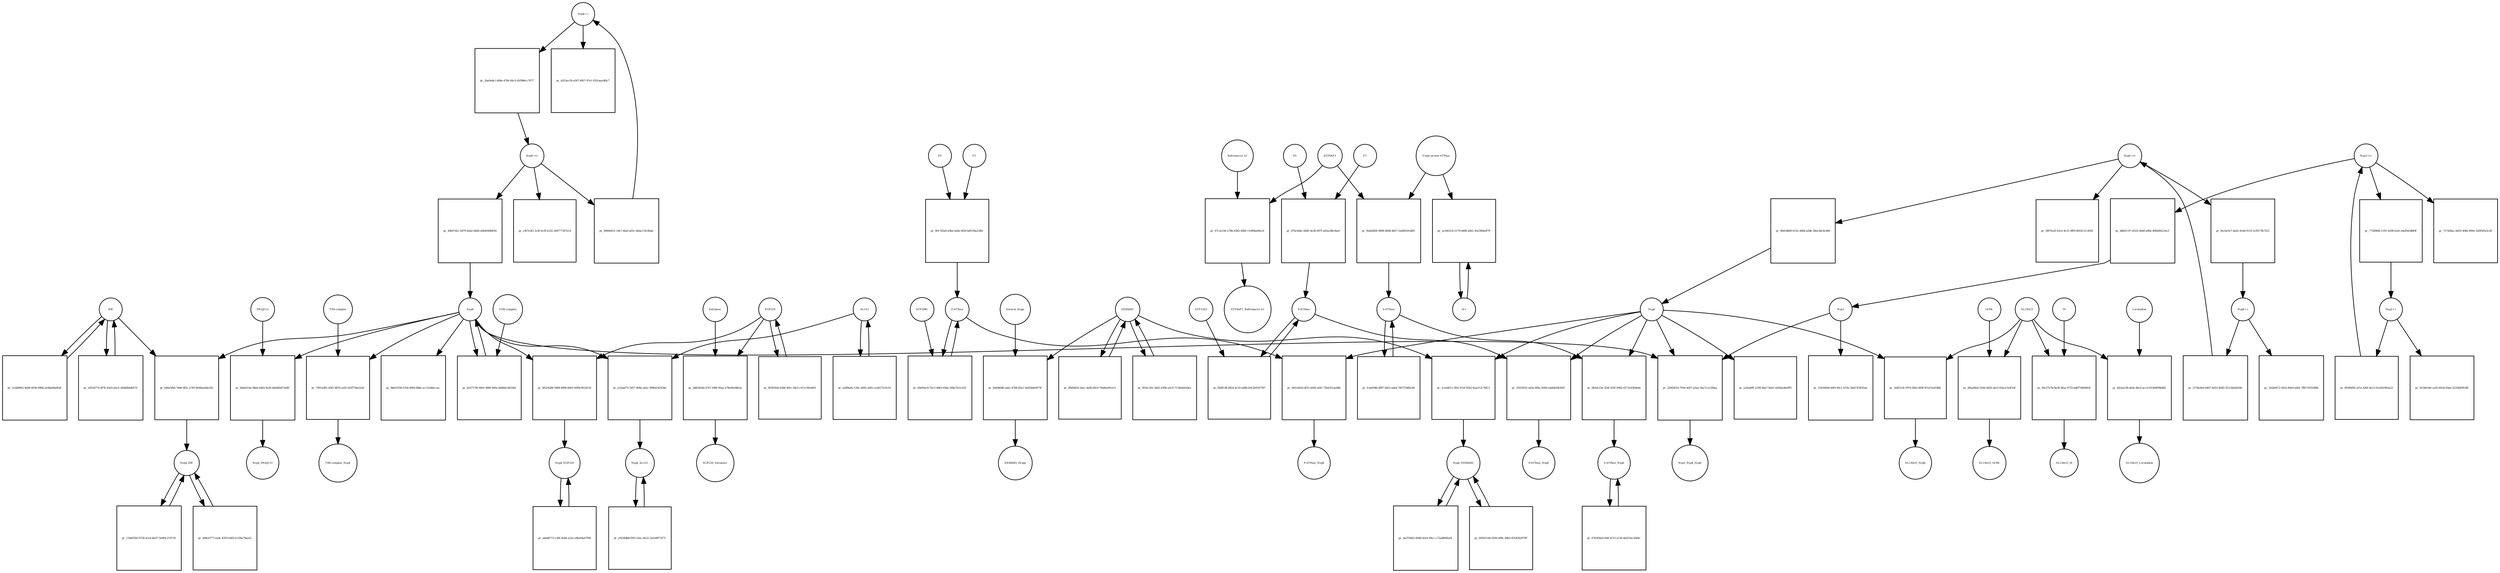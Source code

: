 strict digraph  {
"Nsp4 (-)" [annotation=urn_miriam_pubmed_32353859, bipartite=0, cls="nucleic acid feature", fontsize=4, label="Nsp4 (-)", shape=circle];
"pr_2ba0e8e1-b0be-479e-84c5-d1f966cc7077" [annotation="", bipartite=1, cls=process, fontsize=4, label="pr_2ba0e8e1-b0be-479e-84c5-d1f966cc7077", shape=square];
"Nsp4 (+)" [annotation=urn_miriam_pubmed_32353859, bipartite=0, cls="nucleic acid feature", fontsize=4, label="Nsp4 (+)", shape=circle];
"pr_40b07d2c-0d79-4eb2-bb06-a6b4049bff44" [annotation="", bipartite=1, cls=process, fontsize=4, label="pr_40b07d2c-0d79-4eb2-bb06-a6b4049bff44", shape=square];
Nsp4 [annotation="urn_miriam_ncbiprotein_BCD58761|urn_miriam_taxonomy_2697049", bipartite=0, cls=macromolecule, fontsize=4, label=Nsp4, shape=circle];
"pr_9b610194-f35d-4964-8bbe-ec11e98eccac" [annotation="", bipartite=1, cls=process, fontsize=4, label="pr_9b610194-f35d-4964-8bbe-ec11e98eccac", shape=square];
"pr_cfb7e3f2-3c4f-4cf9-a532-344777307a1d" [annotation="", bipartite=1, cls=process, fontsize=4, label="pr_cfb7e3f2-3c4f-4cf9-a532-344777307a1d", shape=square];
"pr_b44a5fb0-7846-4f5c-a785-8e48aa84a182" [annotation="", bipartite=1, cls=process, fontsize=4, label="pr_b44a5fb0-7846-4f5c-a785-8e48aa84a182", shape=square];
IDE [annotation="urn_miriam_uniprot_P14735|urn_miriam_pubmed_32353859|urn_miriam_doi_10.1210%2Fmend-4-8-1125|urn_miriam_taxonomy_10116", bipartite=0, cls=macromolecule, fontsize=4, label=IDE, shape=circle];
Nsp4_IDE [annotation="", bipartite=0, cls=complex, fontsize=4, label=Nsp4_IDE, shape=circle];
"pr_b49cb777-eedc-4359-b483-fcf29e79ea42" [annotation="", bipartite=1, cls=process, fontsize=4, label="pr_b49cb777-eedc-4359-b483-fcf29e79ea42", shape=square];
"pr_0f524288-5968-4896-8403-60f8c062d150" [annotation="", bipartite=1, cls=process, fontsize=4, label="pr_0f524288-5968-4896-8403-60f8c062d150", shape=square];
NUP210 [annotation="urn_miriam_uniprot_Q8TEM1|urn_miriam_pubmed_14517331", bipartite=0, cls=macromolecule, fontsize=4, label=NUP210, shape=circle];
Nsp4_NUP210 [annotation=urn_miriam_pubmed_14517331, bipartite=0, cls=complex, fontsize=4, label=Nsp4_NUP210, shape=circle];
"pr_11b6d7b0-975b-41a4-8ed7-5e9f9c274718" [annotation="", bipartite=1, cls=process, fontsize=4, label="pr_11b6d7b0-975b-41a4-8ed7-5e9f9c274718", shape=square];
"pr_bbde01da-08a6-4d62-8cf6-4da884472d49" [annotation="", bipartite=1, cls=process, fontsize=4, label="pr_bbde01da-08a6-4d62-8cf6-4da884472d49", shape=square];
DNAJC11 [annotation="urn_miriam_uniprot_Q9NVH1|urn_miriam_pubmed_32353859|urn_miriam_pubmed_25997101", bipartite=0, cls=macromolecule, fontsize=4, label=DNAJC11, shape=circle];
Nsp4_DNAJC11 [annotation="urn_miriam_pubmed_25997101|urn_miriam_pubmed_32353859", bipartite=0, cls=complex, fontsize=4, label=Nsp4_DNAJC11, shape=circle];
"pr_abb48715-c56f-4e84-a22e-e8fe04a07f66" [annotation="", bipartite=1, cls=process, fontsize=4, label="pr_abb48715-c56f-4e84-a22e-e8fe04a07f66", shape=square];
"pr_e32aaf75-5057-408a-ab2c-9f9b414293de" [annotation="", bipartite=1, cls=process, fontsize=4, label="pr_e32aaf75-5057-408a-ab2c-9f9b414293de", shape=square];
ALG11 [annotation="urn_miriam_uniprot_Q2TAA5|urn_miriam_pubmed_20080937", bipartite=0, cls=macromolecule, fontsize=4, label=ALG11, shape=circle];
Nsp4_ALG11 [annotation=urn_miriam_pubmed_20080937, bipartite=0, cls=complex, fontsize=4, label=Nsp4_ALG11, shape=circle];
"pr_8960e631-c8e7-4baf-a03c-deba133c0bab" [annotation="", bipartite=1, cls=process, fontsize=4, label="pr_8960e631-c8e7-4baf-a03c-deba133c0bab", shape=square];
"pr_b253ec59-a567-4957-97e1-f201aaa9fdc7" [annotation="", bipartite=1, cls=process, fontsize=4, label="pr_b253ec59-a567-4957-97e1-f201aaa9fdc7", shape=square];
"Nsp6 (-)" [annotation=urn_miriam_pubmed_32353859, bipartite=0, cls="nucleic acid feature", fontsize=4, label="Nsp6 (-)", shape=circle];
"pr_5178e9a6-b407-4d33-90d5-5f123de66186" [annotation="", bipartite=1, cls=process, fontsize=4, label="pr_5178e9a6-b407-4d33-90d5-5f123de66186", shape=square];
"Nsp6 (+)" [annotation=urn_miriam_pubmed_32353859, bipartite=0, cls="nucleic acid feature", fontsize=4, label="Nsp6 (+)", shape=circle];
"pr_9b454869-615e-446b-a0d6-58ee3dc8c4b0" [annotation="", bipartite=1, cls=process, fontsize=4, label="pr_9b454869-615e-446b-a0d6-58ee3dc8c4b0", shape=square];
Nsp6 [annotation="urn_miriam_taxonomy_2697049|urn_miriam_pubmed_32353859", bipartite=0, cls=macromolecule, fontsize=4, label=Nsp6, shape=circle];
"pr_a20ed6ff-2199-4ba7-8a91-eb59ae4b5ff0" [annotation="", bipartite=1, cls=process, fontsize=4, label="pr_a20ed6ff-2199-4ba7-8a91-eb59ae4b5ff0", shape=square];
"pr_3f87fa20-43ce-4c51-8ff9-8810c511495f" [annotation="", bipartite=1, cls=process, fontsize=4, label="pr_3f87fa20-43ce-4c51-8ff9-8810c511495f", shape=square];
"pr_945c8d1b-df23-4d50-afd5-75b4351ae68b" [annotation="", bipartite=1, cls=process, fontsize=4, label="pr_945c8d1b-df23-4d50-afd5-75b4351ae68b", shape=square];
"F-ATPase" [annotation=urn_miriam_uniprot_O75964, bipartite=0, cls=complex, fontsize=4, label="F-ATPase", shape=circle];
"F-ATPase_Nsp6" [annotation="", bipartite=0, cls=complex, fontsize=4, label="F-ATPase_Nsp6", shape=circle];
"pr_1f925932-ad3a-4f6a-9280-eda84d583647" [annotation="", bipartite=1, cls=process, fontsize=4, label="pr_1f925932-ad3a-4f6a-9280-eda84d583647", shape=square];
"P-ATPase" [annotation="", bipartite=0, cls=complex, fontsize=4, label="P-ATPase", shape=circle];
"P-ATPase_Nsp6" [annotation="", bipartite=0, cls=complex, fontsize=4, label="P-ATPase_Nsp6", shape=circle];
"pr_1ceb4011-3f41-47af-8542-6aa312c76f13" [annotation="", bipartite=1, cls=process, fontsize=4, label="pr_1ceb4011-3f41-47af-8542-6aa312c76f13", shape=square];
SIGMAR1 [annotation="urn_miriam_uniprot_Q99720|urn_miriam_doi_10.1074%2Fjbc.272.43.27107|urn_miriam_pubmed_32353859|urn_miriam_pubmed_10406945", bipartite=0, cls=macromolecule, fontsize=4, label=SIGMAR1, shape=circle];
Nsp6_SIGMAR1 [annotation=urn_miriam_pubmed_10406945, bipartite=0, cls=complex, fontsize=4, label=Nsp6_SIGMAR1, shape=circle];
"pr_b059510d-0269-498c-8d63-83182b297fff" [annotation="", bipartite=1, cls=process, fontsize=4, label="pr_b059510d-0269-498c-8d63-83182b297fff", shape=square];
"pr_0b5d123e-324f-455f-9082-03731d3b9eb4" [annotation="", bipartite=1, cls=process, fontsize=4, label="pr_0b5d123e-324f-455f-9082-03731d3b9eb4", shape=square];
"V-ATPase" [annotation=urn_miriam_uniprot_Q15904, bipartite=0, cls=complex, fontsize=4, label="V-ATPase", shape=circle];
"V-ATPase_Nsp6" [annotation=urn_miriam_uniprot_Q15904, bipartite=0, cls=complex, fontsize=4, label="V-ATPase_Nsp6", shape=circle];
"pr_9ec6e5e7-da02-454d-9110-3cf917fb7223" [annotation="", bipartite=1, cls=process, fontsize=4, label="pr_9ec6e5e7-da02-454d-9110-3cf917fb7223", shape=square];
"pr_1b5b0472-59cb-40e9-ad01-78b719555686" [annotation="", bipartite=1, cls=process, fontsize=4, label="pr_1b5b0472-59cb-40e9-ad01-78b719555686", shape=square];
"pr_7991e081-d5f5-487b-aef5-2b5f75ba5242" [annotation="", bipartite=1, cls=process, fontsize=4, label="pr_7991e081-d5f5-487b-aef5-2b5f75ba5242", shape=square];
"TIM complex" [annotation="", bipartite=0, cls=complex, fontsize=4, label="TIM complex", shape=circle];
"TIM complex_Nsp4" [annotation=urn_miriam_pubmed_32353859, bipartite=0, cls=complex, fontsize=4, label="TIM complex_Nsp4", shape=circle];
"pr_5c6b9862-4a08-493b-996b-2e48ad9a0fa8" [annotation="", bipartite=1, cls=process, fontsize=4, label="pr_5c6b9862-4a08-493b-996b-2e48ad9a0fa8", shape=square];
"Nsp3 (-)" [annotation=urn_miriam_pubmed_32353859, bipartite=0, cls="nucleic acid feature", fontsize=4, label="Nsp3 (-)", shape=circle];
"pr_f8294092-ef1e-426f-9a13-01e462982a23" [annotation="", bipartite=1, cls=process, fontsize=4, label="pr_f8294092-ef1e-426f-9a13-01e462982a23", shape=square];
"Nsp3 (+)" [annotation=urn_miriam_pubmed_32353859, bipartite=0, cls="nucleic acid feature", fontsize=4, label="Nsp3 (+)", shape=circle];
"pr_772896fb-1391-4e98-b2ef-e4af943dbf0f" [annotation="", bipartite=1, cls=process, fontsize=4, label="pr_772896fb-1391-4e98-b2ef-e4af943dbf0f", shape=square];
"pr_d6b01197-d333-464d-a88e-d00d06523ecf" [annotation="", bipartite=1, cls=process, fontsize=4, label="pr_d6b01197-d333-464d-a88e-d00d06523ecf", shape=square];
Nsp3 [annotation="urn_miriam_taxonomy_2697049|urn_miriam_pubmed_32353859", bipartite=0, cls=macromolecule, fontsize=4, label=Nsp3, shape=circle];
"pr_91540c6b-ca20-491b-93a6-32258d5f63fb" [annotation="", bipartite=1, cls=process, fontsize=4, label="pr_91540c6b-ca20-491b-93a6-32258d5f63fb", shape=square];
"pr_717d28ac-b603-408e-890e-2d3f02fa3cd5" [annotation="", bipartite=1, cls=process, fontsize=4, label="pr_717d28ac-b603-408e-890e-2d3f02fa3cd5", shape=square];
"pr_55416844-60f4-40c1-b70a-5bd5763635aa" [annotation="", bipartite=1, cls=process, fontsize=4, label="pr_55416844-60f4-40c1-b70a-5bd5763635aa", shape=square];
"pr_25892010-7920-4057-a0aa-56a7cce32baa" [annotation="", bipartite=1, cls=process, fontsize=4, label="pr_25892010-7920-4057-a0aa-56a7cce32baa", shape=square];
Nsp3_Nsp4_Nsp6 [annotation="urn_miriam_pubmed_32353859|urn_miriam_pubmed_29128390|urn_miriam_doi_10.1016%2Fj.virol.2017.07.019|urn_miriam_taxonomy_694009", bipartite=0, cls=complex, fontsize=4, label=Nsp3_Nsp4_Nsp6, shape=circle];
"pr_0d83454d-47b7-496f-95aa-e78ef0e08b3a" [annotation="", bipartite=1, cls=process, fontsize=4, label="pr_0d83454d-47b7-496f-95aa-e78ef0e08b3a", shape=square];
Selinexor [annotation=urn_miriam_pubmed_32353859, bipartite=0, cls="simple chemical", fontsize=4, label=Selinexor, shape=circle];
NUP210_Selinexor [annotation=urn_miriam_pubmed_32353859, bipartite=0, cls=complex, fontsize=4, label=NUP210_Selinexor, shape=circle];
"pr_164f125f-5974-4fb3-858f-ff1a15a418bb" [annotation="", bipartite=1, cls=process, fontsize=4, label="pr_164f125f-5974-4fb3-858f-ff1a15a418bb", shape=square];
SLC6A15 [annotation="urn_miriam_pubmed_32353859|urn_miriam_uniprot_Q8IY34", bipartite=0, cls=macromolecule, fontsize=4, label=SLC6A15, shape=circle];
SLC6A15_Nsp6 [annotation=urn_miriam_pubmed_32353859, bipartite=0, cls=complex, fontsize=4, label=SLC6A15_Nsp6, shape=circle];
"pr_d9aef4eb-5544-481b-ab1f-93aca7e4f1df" [annotation="", bipartite=1, cls=process, fontsize=4, label="pr_d9aef4eb-5544-481b-ab1f-93aca7e4f1df", shape=square];
Orf9c [annotation=urn_miriam_taxonomy_2697049, bipartite=0, cls=macromolecule, fontsize=4, label=Orf9c, shape=circle];
SLC6A15_Orf9c [annotation=urn_miriam_pubmed_32353859, bipartite=0, cls=complex, fontsize=4, label=SLC6A15_Orf9c, shape=circle];
"pr_00c57e7b-8a36-4faa-9755-bd9754608b3f" [annotation="", bipartite=1, cls=process, fontsize=4, label="pr_00c57e7b-8a36-4faa-9755-bd9754608b3f", shape=square];
M [annotation=urn_miriam_taxonomy_2697049, bipartite=0, cls=macromolecule, fontsize=4, label=M, shape=circle];
SLC6A15_M [annotation=urn_miriam_pubmed_32353859, bipartite=0, cls=complex, fontsize=4, label=SLC6A15_M, shape=circle];
"pr_842eacf8-da9e-4bc9-acc0-05344f99bd60" [annotation="", bipartite=1, cls=process, fontsize=4, label="pr_842eacf8-da9e-4bc9-acc0-05344f99bd60", shape=square];
Loratadine [annotation=urn_miriam_pubmed_123134323, bipartite=0, cls="simple chemical", fontsize=4, label=Loratadine, shape=circle];
SLC6A15_Loratadine [annotation="", bipartite=0, cls=complex, fontsize=4, label=SLC6A15_Loratadine, shape=circle];
ATP6AP1 [annotation="urn_miriam_uniprot_Q15904|urn_miriam_pubmed_27231034", bipartite=0, cls=macromolecule, fontsize=4, label=ATP6AP1, shape=circle];
"pr_67c2e19e-e78b-4382-9d49-110f0ba09ecd" [annotation="", bipartite=1, cls=process, fontsize=4, label="pr_67c2e19e-e78b-4382-9d49-110f0ba09ecd", shape=square];
"Bafilomycin A1" [annotation="", bipartite=0, cls="simple chemical", fontsize=4, label="Bafilomycin A1", shape=circle];
"ATP6AP1_Bafilomycin A1" [annotation="", bipartite=0, cls=complex, fontsize=4, label="ATP6AP1_Bafilomycin A1", shape=circle];
"Several drugs" [annotation="", bipartite=0, cls="simple chemical", fontsize=4, label="Several drugs", shape=circle];
"pr_8ab94fd8-aabc-4768-82e1-9a03dde9075f" [annotation="", bipartite=1, cls=process, fontsize=4, label="pr_8ab94fd8-aabc-4768-82e1-9a03dde9075f", shape=square];
SIGMAR1_Drugs [annotation=urn_miriam_pubmed_32353859, bipartite=0, cls=complex, fontsize=4, label=SIGMAR1_Drugs, shape=circle];
"pr_bc67170f-0b01-4f86-9d5e-6bdb9cd4558d" [annotation="", bipartite=1, cls=process, fontsize=4, label="pr_bc67170f-0b01-4f86-9d5e-6bdb9cd4558d", shape=square];
"TOM complex" [annotation="", bipartite=0, cls=complex, fontsize=4, label="TOM complex", shape=circle];
ATP13A3 [annotation=urn_miriam_uniprot_Q9H7F0, bipartite=0, cls=macromolecule, fontsize=4, label=ATP13A3, shape=circle];
"pr_f6bffc8f-682d-4c35-a88b-b912b9187397" [annotation="", bipartite=1, cls=process, fontsize=4, label="pr_f6bffc8f-682d-4c35-a88b-b912b9187397", shape=square];
P1 [annotation="", bipartite=0, cls=complex, fontsize=4, label=P1, shape=circle];
"pr_d70c6d4c-b9d5-4e36-897f-a65a248c8aef" [annotation="", bipartite=1, cls=process, fontsize=4, label="pr_d70c6d4c-b9d5-4e36-897f-a65a248c8aef", shape=square];
P0 [annotation="", bipartite=0, cls=complex, fontsize=4, label=P0, shape=circle];
"pr_8f3f03e8-63bb-491c-9dcf-c911c9fe4401" [annotation="", bipartite=1, cls=process, fontsize=4, label="pr_8f3f03e8-63bb-491c-9dcf-c911c9fe4401", shape=square];
"pr_e0526774-df76-43a9-a6c4-160dd94db570" [annotation="", bipartite=1, cls=process, fontsize=4, label="pr_e0526774-df76-43a9-a6c4-160dd94db570", shape=square];
"pr_4fbf4650-3eec-4af8-8419-79a9eef41e11" [annotation="", bipartite=1, cls=process, fontsize=4, label="pr_4fbf4650-3eec-4af8-8419-79a9eef41e11", shape=square];
"pr_f816c302-26d1-4306-a5c9-7114fe6d2dea" [annotation="", bipartite=1, cls=process, fontsize=4, label="pr_f816c302-26d1-4306-a5c9-7114fe6d2dea", shape=square];
"pr_4a555b62-09d9-42e8-99cc-c72ad804fa01" [annotation="", bipartite=1, cls=process, fontsize=4, label="pr_4a555b62-09d9-42e8-99cc-c72ad804fa01", shape=square];
"pr_e933bdb8-f9f3-43ac-8e32-5d1e6ff72f75" [annotation="", bipartite=1, cls=process, fontsize=4, label="pr_e933bdb8-f9f3-43ac-8e32-5d1e6ff72f75", shape=square];
"pr_eaff8a92-128c-4492-af45-ce26575c9c52" [annotation="", bipartite=1, cls=process, fontsize=4, label="pr_eaff8a92-128c-4492-af45-ce26575c9c52", shape=square];
"H+" [annotation="urn_miriam_obo.chebi_CHEBI%3A15378", bipartite=0, cls="simple chemical", fontsize=4, label="H+", shape=circle];
"pr_ac040314-5179-4d9b-a8b1-4423f68aff70" [annotation="", bipartite=1, cls=process, fontsize=4, label="pr_ac040314-5179-4d9b-a8b1-4423f68aff70", shape=square];
"V-type proton ATPase" [annotation="urn_miriam_obo.go_GO%3A0046611", bipartite=0, cls=complex, fontsize=4, label="V-type proton ATPase", shape=circle];
"pr_9a4a960f-0898-4b98-8d57-5a608181dbf1" [annotation="", bipartite=1, cls=process, fontsize=4, label="pr_9a4a960f-0898-4b98-8d57-5a608181dbf1", shape=square];
"pr_fcbef946-df87-4452-ade4-7857534fbc80" [annotation="", bipartite=1, cls=process, fontsize=4, label="pr_fcbef946-df87-4452-ade4-7857534fbc80", shape=square];
"pr_676369a9-f4df-4155-a136-8a431bc50d4c" [annotation="", bipartite=1, cls=process, fontsize=4, label="pr_676369a9-f4df-4155-a136-8a431bc50d4c", shape=square];
ATP5MG [annotation=urn_miriam_uniprot_O75964, bipartite=0, cls=macromolecule, fontsize=4, label=ATP5MG, shape=circle];
"pr_69ef0ec8-76c5-4683-93be-504a7fa1c031" [annotation="", bipartite=1, cls=process, fontsize=4, label="pr_69ef0ec8-76c5-4683-93be-504a7fa1c031", shape=square];
F1 [annotation="", bipartite=0, cls=complex, fontsize=4, label=F1, shape=circle];
"pr_9017d3a0-a0ba-4a8e-8f28-bdf100a23f6c" [annotation="", bipartite=1, cls=process, fontsize=4, label="pr_9017d3a0-a0ba-4a8e-8f28-bdf100a23f6c", shape=square];
F0 [annotation="", bipartite=0, cls=complex, fontsize=4, label=F0, shape=circle];
"Nsp4 (-)" -> "pr_2ba0e8e1-b0be-479e-84c5-d1f966cc7077"  [annotation="", interaction_type=consumption];
"Nsp4 (-)" -> "pr_b253ec59-a567-4957-97e1-f201aaa9fdc7"  [annotation="", interaction_type=consumption];
"pr_2ba0e8e1-b0be-479e-84c5-d1f966cc7077" -> "Nsp4 (+)"  [annotation="", interaction_type=production];
"Nsp4 (+)" -> "pr_40b07d2c-0d79-4eb2-bb06-a6b4049bff44"  [annotation="", interaction_type=consumption];
"Nsp4 (+)" -> "pr_cfb7e3f2-3c4f-4cf9-a532-344777307a1d"  [annotation="", interaction_type=consumption];
"Nsp4 (+)" -> "pr_8960e631-c8e7-4baf-a03c-deba133c0bab"  [annotation="", interaction_type=consumption];
"pr_40b07d2c-0d79-4eb2-bb06-a6b4049bff44" -> Nsp4  [annotation="", interaction_type=production];
Nsp4 -> "pr_9b610194-f35d-4964-8bbe-ec11e98eccac"  [annotation="", interaction_type=consumption];
Nsp4 -> "pr_b44a5fb0-7846-4f5c-a785-8e48aa84a182"  [annotation="", interaction_type=consumption];
Nsp4 -> "pr_0f524288-5968-4896-8403-60f8c062d150"  [annotation="", interaction_type=consumption];
Nsp4 -> "pr_bbde01da-08a6-4d62-8cf6-4da884472d49"  [annotation="", interaction_type=consumption];
Nsp4 -> "pr_e32aaf75-5057-408a-ab2c-9f9b414293de"  [annotation="", interaction_type=consumption];
Nsp4 -> "pr_7991e081-d5f5-487b-aef5-2b5f75ba5242"  [annotation="", interaction_type=consumption];
Nsp4 -> "pr_25892010-7920-4057-a0aa-56a7cce32baa"  [annotation="", interaction_type=consumption];
Nsp4 -> "pr_bc67170f-0b01-4f86-9d5e-6bdb9cd4558d"  [annotation="", interaction_type=consumption];
"pr_b44a5fb0-7846-4f5c-a785-8e48aa84a182" -> Nsp4_IDE  [annotation="", interaction_type=production];
IDE -> "pr_b44a5fb0-7846-4f5c-a785-8e48aa84a182"  [annotation="", interaction_type=consumption];
IDE -> "pr_5c6b9862-4a08-493b-996b-2e48ad9a0fa8"  [annotation="", interaction_type=consumption];
IDE -> "pr_e0526774-df76-43a9-a6c4-160dd94db570"  [annotation="", interaction_type=consumption];
Nsp4_IDE -> "pr_b49cb777-eedc-4359-b483-fcf29e79ea42"  [annotation="", interaction_type=consumption];
Nsp4_IDE -> "pr_11b6d7b0-975b-41a4-8ed7-5e9f9c274718"  [annotation="", interaction_type=consumption];
"pr_b49cb777-eedc-4359-b483-fcf29e79ea42" -> Nsp4_IDE  [annotation="", interaction_type=production];
"pr_0f524288-5968-4896-8403-60f8c062d150" -> Nsp4_NUP210  [annotation="", interaction_type=production];
NUP210 -> "pr_0f524288-5968-4896-8403-60f8c062d150"  [annotation="", interaction_type=consumption];
NUP210 -> "pr_0d83454d-47b7-496f-95aa-e78ef0e08b3a"  [annotation="", interaction_type=consumption];
NUP210 -> "pr_8f3f03e8-63bb-491c-9dcf-c911c9fe4401"  [annotation="", interaction_type=consumption];
Nsp4_NUP210 -> "pr_abb48715-c56f-4e84-a22e-e8fe04a07f66"  [annotation="", interaction_type=consumption];
"pr_11b6d7b0-975b-41a4-8ed7-5e9f9c274718" -> Nsp4_IDE  [annotation="", interaction_type=production];
"pr_bbde01da-08a6-4d62-8cf6-4da884472d49" -> Nsp4_DNAJC11  [annotation="", interaction_type=production];
DNAJC11 -> "pr_bbde01da-08a6-4d62-8cf6-4da884472d49"  [annotation="", interaction_type=consumption];
"pr_abb48715-c56f-4e84-a22e-e8fe04a07f66" -> Nsp4_NUP210  [annotation="", interaction_type=production];
"pr_e32aaf75-5057-408a-ab2c-9f9b414293de" -> Nsp4_ALG11  [annotation="", interaction_type=production];
ALG11 -> "pr_e32aaf75-5057-408a-ab2c-9f9b414293de"  [annotation="", interaction_type=consumption];
ALG11 -> "pr_eaff8a92-128c-4492-af45-ce26575c9c52"  [annotation="", interaction_type=consumption];
Nsp4_ALG11 -> "pr_e933bdb8-f9f3-43ac-8e32-5d1e6ff72f75"  [annotation="", interaction_type=consumption];
"pr_8960e631-c8e7-4baf-a03c-deba133c0bab" -> "Nsp4 (-)"  [annotation="", interaction_type=production];
"Nsp6 (-)" -> "pr_5178e9a6-b407-4d33-90d5-5f123de66186"  [annotation="", interaction_type=consumption];
"Nsp6 (-)" -> "pr_1b5b0472-59cb-40e9-ad01-78b719555686"  [annotation="", interaction_type=consumption];
"pr_5178e9a6-b407-4d33-90d5-5f123de66186" -> "Nsp6 (+)"  [annotation="", interaction_type=production];
"Nsp6 (+)" -> "pr_9b454869-615e-446b-a0d6-58ee3dc8c4b0"  [annotation="", interaction_type=consumption];
"Nsp6 (+)" -> "pr_3f87fa20-43ce-4c51-8ff9-8810c511495f"  [annotation="", interaction_type=consumption];
"Nsp6 (+)" -> "pr_9ec6e5e7-da02-454d-9110-3cf917fb7223"  [annotation="", interaction_type=consumption];
"pr_9b454869-615e-446b-a0d6-58ee3dc8c4b0" -> Nsp6  [annotation="", interaction_type=production];
Nsp6 -> "pr_a20ed6ff-2199-4ba7-8a91-eb59ae4b5ff0"  [annotation="", interaction_type=consumption];
Nsp6 -> "pr_945c8d1b-df23-4d50-afd5-75b4351ae68b"  [annotation="", interaction_type=consumption];
Nsp6 -> "pr_1f925932-ad3a-4f6a-9280-eda84d583647"  [annotation="", interaction_type=consumption];
Nsp6 -> "pr_1ceb4011-3f41-47af-8542-6aa312c76f13"  [annotation="", interaction_type=consumption];
Nsp6 -> "pr_0b5d123e-324f-455f-9082-03731d3b9eb4"  [annotation="", interaction_type=consumption];
Nsp6 -> "pr_25892010-7920-4057-a0aa-56a7cce32baa"  [annotation="", interaction_type=consumption];
Nsp6 -> "pr_164f125f-5974-4fb3-858f-ff1a15a418bb"  [annotation="", interaction_type=consumption];
"pr_945c8d1b-df23-4d50-afd5-75b4351ae68b" -> "F-ATPase_Nsp6"  [annotation="", interaction_type=production];
"F-ATPase" -> "pr_945c8d1b-df23-4d50-afd5-75b4351ae68b"  [annotation="", interaction_type=consumption];
"F-ATPase" -> "pr_69ef0ec8-76c5-4683-93be-504a7fa1c031"  [annotation="", interaction_type=consumption];
"pr_1f925932-ad3a-4f6a-9280-eda84d583647" -> "P-ATPase_Nsp6"  [annotation="", interaction_type=production];
"P-ATPase" -> "pr_1f925932-ad3a-4f6a-9280-eda84d583647"  [annotation="", interaction_type=consumption];
"P-ATPase" -> "pr_f6bffc8f-682d-4c35-a88b-b912b9187397"  [annotation="", interaction_type=consumption];
"pr_1ceb4011-3f41-47af-8542-6aa312c76f13" -> Nsp6_SIGMAR1  [annotation="", interaction_type=production];
SIGMAR1 -> "pr_1ceb4011-3f41-47af-8542-6aa312c76f13"  [annotation="", interaction_type=consumption];
SIGMAR1 -> "pr_8ab94fd8-aabc-4768-82e1-9a03dde9075f"  [annotation="", interaction_type=consumption];
SIGMAR1 -> "pr_4fbf4650-3eec-4af8-8419-79a9eef41e11"  [annotation="", interaction_type=consumption];
SIGMAR1 -> "pr_f816c302-26d1-4306-a5c9-7114fe6d2dea"  [annotation="", interaction_type=consumption];
Nsp6_SIGMAR1 -> "pr_b059510d-0269-498c-8d63-83182b297fff"  [annotation="", interaction_type=consumption];
Nsp6_SIGMAR1 -> "pr_4a555b62-09d9-42e8-99cc-c72ad804fa01"  [annotation="", interaction_type=consumption];
"pr_b059510d-0269-498c-8d63-83182b297fff" -> Nsp6_SIGMAR1  [annotation="", interaction_type=production];
"pr_0b5d123e-324f-455f-9082-03731d3b9eb4" -> "V-ATPase_Nsp6"  [annotation="", interaction_type=production];
"V-ATPase" -> "pr_0b5d123e-324f-455f-9082-03731d3b9eb4"  [annotation="", interaction_type=consumption];
"V-ATPase" -> "pr_fcbef946-df87-4452-ade4-7857534fbc80"  [annotation="", interaction_type=consumption];
"V-ATPase_Nsp6" -> "pr_676369a9-f4df-4155-a136-8a431bc50d4c"  [annotation="", interaction_type=consumption];
"pr_9ec6e5e7-da02-454d-9110-3cf917fb7223" -> "Nsp6 (-)"  [annotation="", interaction_type=production];
"pr_7991e081-d5f5-487b-aef5-2b5f75ba5242" -> "TIM complex_Nsp4"  [annotation="", interaction_type=production];
"TIM complex" -> "pr_7991e081-d5f5-487b-aef5-2b5f75ba5242"  [annotation="", interaction_type=consumption];
"pr_5c6b9862-4a08-493b-996b-2e48ad9a0fa8" -> IDE  [annotation="", interaction_type=production];
"Nsp3 (-)" -> "pr_f8294092-ef1e-426f-9a13-01e462982a23"  [annotation="", interaction_type=consumption];
"Nsp3 (-)" -> "pr_91540c6b-ca20-491b-93a6-32258d5f63fb"  [annotation="", interaction_type=consumption];
"pr_f8294092-ef1e-426f-9a13-01e462982a23" -> "Nsp3 (+)"  [annotation="", interaction_type=production];
"Nsp3 (+)" -> "pr_772896fb-1391-4e98-b2ef-e4af943dbf0f"  [annotation="", interaction_type=consumption];
"Nsp3 (+)" -> "pr_d6b01197-d333-464d-a88e-d00d06523ecf"  [annotation="", interaction_type=consumption];
"Nsp3 (+)" -> "pr_717d28ac-b603-408e-890e-2d3f02fa3cd5"  [annotation="", interaction_type=consumption];
"pr_772896fb-1391-4e98-b2ef-e4af943dbf0f" -> "Nsp3 (-)"  [annotation="", interaction_type=production];
"pr_d6b01197-d333-464d-a88e-d00d06523ecf" -> Nsp3  [annotation="", interaction_type=production];
Nsp3 -> "pr_55416844-60f4-40c1-b70a-5bd5763635aa"  [annotation="", interaction_type=consumption];
Nsp3 -> "pr_25892010-7920-4057-a0aa-56a7cce32baa"  [annotation="", interaction_type=consumption];
"pr_25892010-7920-4057-a0aa-56a7cce32baa" -> Nsp3_Nsp4_Nsp6  [annotation="", interaction_type=production];
"pr_0d83454d-47b7-496f-95aa-e78ef0e08b3a" -> NUP210_Selinexor  [annotation="", interaction_type=production];
Selinexor -> "pr_0d83454d-47b7-496f-95aa-e78ef0e08b3a"  [annotation="", interaction_type=consumption];
"pr_164f125f-5974-4fb3-858f-ff1a15a418bb" -> SLC6A15_Nsp6  [annotation="", interaction_type=production];
SLC6A15 -> "pr_164f125f-5974-4fb3-858f-ff1a15a418bb"  [annotation="", interaction_type=consumption];
SLC6A15 -> "pr_d9aef4eb-5544-481b-ab1f-93aca7e4f1df"  [annotation="", interaction_type=consumption];
SLC6A15 -> "pr_00c57e7b-8a36-4faa-9755-bd9754608b3f"  [annotation="", interaction_type=consumption];
SLC6A15 -> "pr_842eacf8-da9e-4bc9-acc0-05344f99bd60"  [annotation="", interaction_type=consumption];
"pr_d9aef4eb-5544-481b-ab1f-93aca7e4f1df" -> SLC6A15_Orf9c  [annotation="", interaction_type=production];
Orf9c -> "pr_d9aef4eb-5544-481b-ab1f-93aca7e4f1df"  [annotation="", interaction_type=consumption];
"pr_00c57e7b-8a36-4faa-9755-bd9754608b3f" -> SLC6A15_M  [annotation="", interaction_type=production];
M -> "pr_00c57e7b-8a36-4faa-9755-bd9754608b3f"  [annotation="", interaction_type=consumption];
"pr_842eacf8-da9e-4bc9-acc0-05344f99bd60" -> SLC6A15_Loratadine  [annotation="", interaction_type=production];
Loratadine -> "pr_842eacf8-da9e-4bc9-acc0-05344f99bd60"  [annotation="", interaction_type=consumption];
ATP6AP1 -> "pr_67c2e19e-e78b-4382-9d49-110f0ba09ecd"  [annotation="", interaction_type=consumption];
ATP6AP1 -> "pr_9a4a960f-0898-4b98-8d57-5a608181dbf1"  [annotation="", interaction_type=consumption];
"pr_67c2e19e-e78b-4382-9d49-110f0ba09ecd" -> "ATP6AP1_Bafilomycin A1"  [annotation="", interaction_type=production];
"Bafilomycin A1" -> "pr_67c2e19e-e78b-4382-9d49-110f0ba09ecd"  [annotation="", interaction_type=consumption];
"Several drugs" -> "pr_8ab94fd8-aabc-4768-82e1-9a03dde9075f"  [annotation="", interaction_type=consumption];
"pr_8ab94fd8-aabc-4768-82e1-9a03dde9075f" -> SIGMAR1_Drugs  [annotation="", interaction_type=production];
"pr_bc67170f-0b01-4f86-9d5e-6bdb9cd4558d" -> Nsp4  [annotation="", interaction_type=production];
"TOM complex" -> "pr_bc67170f-0b01-4f86-9d5e-6bdb9cd4558d"  [annotation="urn_miriam_pubmed_32353859|urn_miriam_taxonomy_2697049", interaction_type=stimulation];
ATP13A3 -> "pr_f6bffc8f-682d-4c35-a88b-b912b9187397"  [annotation="", interaction_type=consumption];
"pr_f6bffc8f-682d-4c35-a88b-b912b9187397" -> "P-ATPase"  [annotation="", interaction_type=production];
P1 -> "pr_d70c6d4c-b9d5-4e36-897f-a65a248c8aef"  [annotation="", interaction_type=consumption];
"pr_d70c6d4c-b9d5-4e36-897f-a65a248c8aef" -> "P-ATPase"  [annotation="", interaction_type=production];
P0 -> "pr_d70c6d4c-b9d5-4e36-897f-a65a248c8aef"  [annotation="", interaction_type=consumption];
"pr_8f3f03e8-63bb-491c-9dcf-c911c9fe4401" -> NUP210  [annotation="", interaction_type=production];
"pr_e0526774-df76-43a9-a6c4-160dd94db570" -> IDE  [annotation="", interaction_type=production];
"pr_4fbf4650-3eec-4af8-8419-79a9eef41e11" -> SIGMAR1  [annotation="", interaction_type=production];
"pr_f816c302-26d1-4306-a5c9-7114fe6d2dea" -> SIGMAR1  [annotation="", interaction_type=production];
"pr_4a555b62-09d9-42e8-99cc-c72ad804fa01" -> Nsp6_SIGMAR1  [annotation="", interaction_type=production];
"pr_e933bdb8-f9f3-43ac-8e32-5d1e6ff72f75" -> Nsp4_ALG11  [annotation="", interaction_type=production];
"pr_eaff8a92-128c-4492-af45-ce26575c9c52" -> ALG11  [annotation="", interaction_type=production];
"H+" -> "pr_ac040314-5179-4d9b-a8b1-4423f68aff70"  [annotation="", interaction_type=consumption];
"pr_ac040314-5179-4d9b-a8b1-4423f68aff70" -> "H+"  [annotation="", interaction_type=production];
"V-type proton ATPase" -> "pr_ac040314-5179-4d9b-a8b1-4423f68aff70"  [annotation=urn_miriam_pubmed_22335796, interaction_type=catalysis];
"V-type proton ATPase" -> "pr_9a4a960f-0898-4b98-8d57-5a608181dbf1"  [annotation="", interaction_type=consumption];
"pr_9a4a960f-0898-4b98-8d57-5a608181dbf1" -> "V-ATPase"  [annotation="", interaction_type=production];
"pr_fcbef946-df87-4452-ade4-7857534fbc80" -> "V-ATPase"  [annotation="", interaction_type=production];
"pr_676369a9-f4df-4155-a136-8a431bc50d4c" -> "V-ATPase_Nsp6"  [annotation="", interaction_type=production];
ATP5MG -> "pr_69ef0ec8-76c5-4683-93be-504a7fa1c031"  [annotation="", interaction_type=consumption];
"pr_69ef0ec8-76c5-4683-93be-504a7fa1c031" -> "F-ATPase"  [annotation="", interaction_type=production];
F1 -> "pr_9017d3a0-a0ba-4a8e-8f28-bdf100a23f6c"  [annotation="", interaction_type=consumption];
"pr_9017d3a0-a0ba-4a8e-8f28-bdf100a23f6c" -> "F-ATPase"  [annotation="", interaction_type=production];
F0 -> "pr_9017d3a0-a0ba-4a8e-8f28-bdf100a23f6c"  [annotation="", interaction_type=consumption];
}
